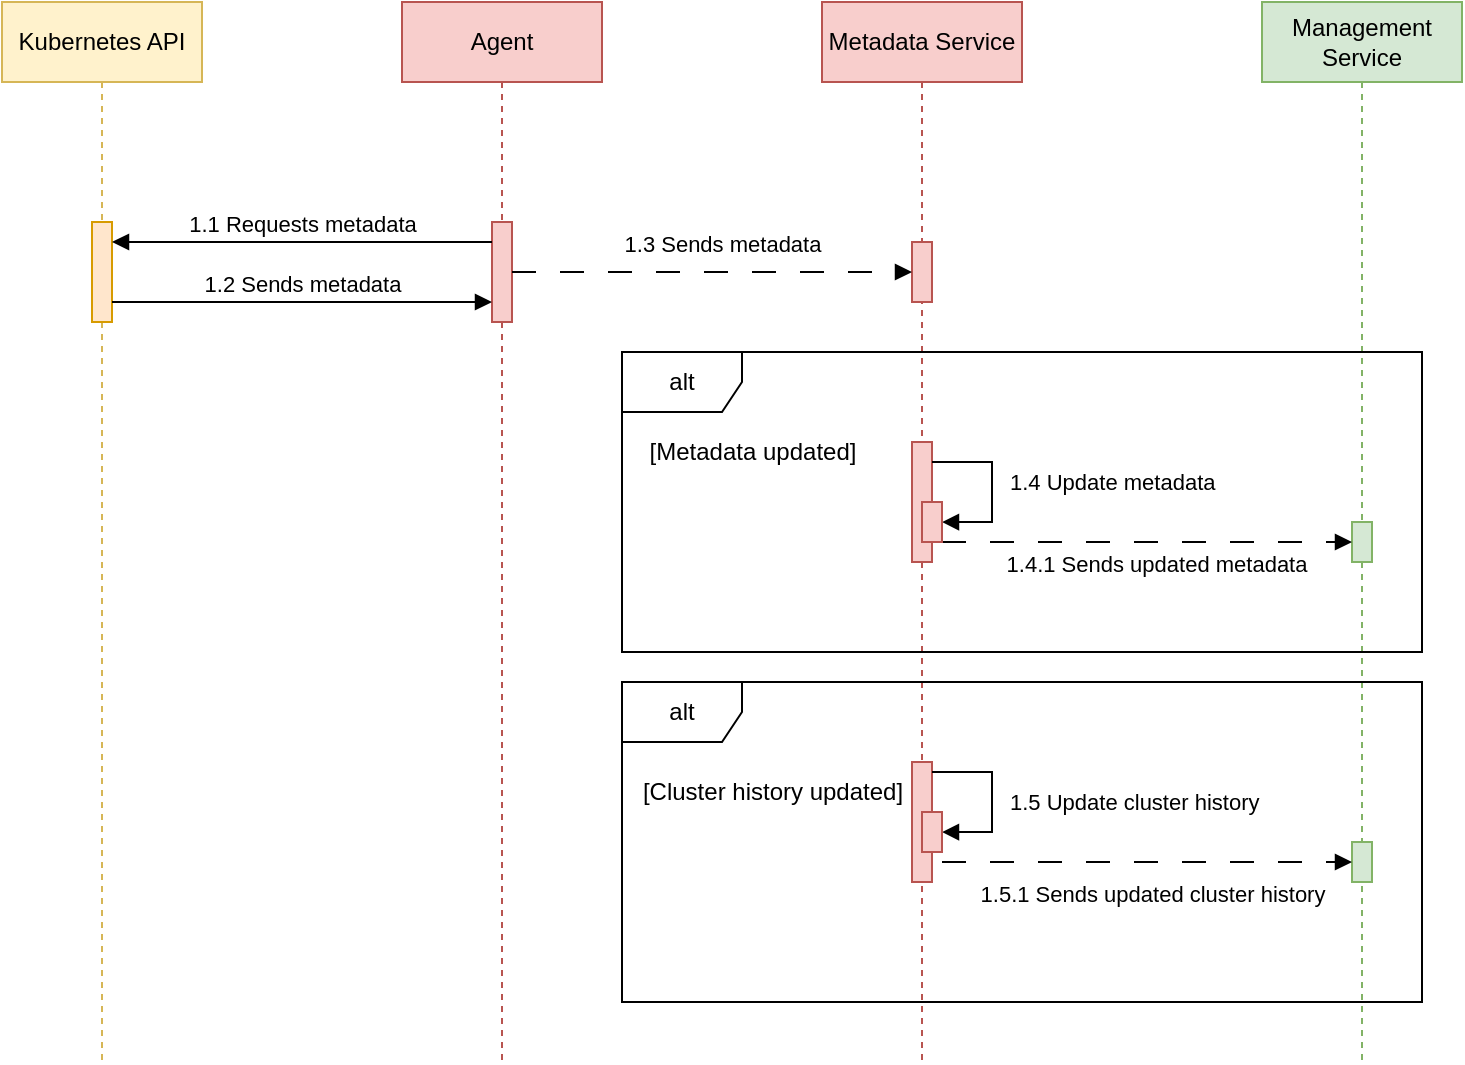 <mxfile version="25.0.3">
  <diagram name="Page-1" id="1RDQxTg15a4HZxKJA4P8">
    <mxGraphModel dx="2493" dy="983" grid="1" gridSize="10" guides="1" tooltips="1" connect="1" arrows="1" fold="1" page="1" pageScale="1" pageWidth="850" pageHeight="1100" math="0" shadow="0">
      <root>
        <mxCell id="0" />
        <mxCell id="1" parent="0" />
        <mxCell id="E5oQZFvZu7A9tOrlAqIw-7" value="Agent" style="shape=umlLifeline;perimeter=lifelinePerimeter;whiteSpace=wrap;html=1;container=1;dropTarget=0;collapsible=0;recursiveResize=0;outlineConnect=0;portConstraint=eastwest;newEdgeStyle={&quot;curved&quot;:0,&quot;rounded&quot;:0};fillColor=#f8cecc;strokeColor=#b85450;" parent="1" vertex="1">
          <mxGeometry x="-210" y="230" width="100" height="530" as="geometry" />
        </mxCell>
        <mxCell id="E5oQZFvZu7A9tOrlAqIw-11" value="" style="html=1;points=[[0,0,0,0,5],[0,1,0,0,-5],[1,0,0,0,5],[1,1,0,0,-5]];perimeter=orthogonalPerimeter;outlineConnect=0;targetShapes=umlLifeline;portConstraint=eastwest;newEdgeStyle={&quot;curved&quot;:0,&quot;rounded&quot;:0};fillColor=#f8cecc;strokeColor=#b85450;" parent="E5oQZFvZu7A9tOrlAqIw-7" vertex="1">
          <mxGeometry x="45" y="110" width="10" height="50" as="geometry" />
        </mxCell>
        <mxCell id="E5oQZFvZu7A9tOrlAqIw-8" value="Metadata Service" style="shape=umlLifeline;perimeter=lifelinePerimeter;whiteSpace=wrap;html=1;container=1;dropTarget=0;collapsible=0;recursiveResize=0;outlineConnect=0;portConstraint=eastwest;newEdgeStyle={&quot;curved&quot;:0,&quot;rounded&quot;:0};fillColor=#f8cecc;strokeColor=#b85450;" parent="1" vertex="1">
          <mxGeometry y="230" width="100" height="530" as="geometry" />
        </mxCell>
        <mxCell id="E5oQZFvZu7A9tOrlAqIw-13" value="" style="html=1;points=[[0,0,0,0,5],[0,1,0,0,-5],[1,0,0,0,5],[1,1,0,0,-5]];perimeter=orthogonalPerimeter;outlineConnect=0;targetShapes=umlLifeline;portConstraint=eastwest;newEdgeStyle={&quot;curved&quot;:0,&quot;rounded&quot;:0};fillColor=#f8cecc;strokeColor=#b85450;" parent="E5oQZFvZu7A9tOrlAqIw-8" vertex="1">
          <mxGeometry x="45" y="120" width="10" height="30" as="geometry" />
        </mxCell>
        <mxCell id="E5oQZFvZu7A9tOrlAqIw-9" value="Management Service" style="shape=umlLifeline;perimeter=lifelinePerimeter;whiteSpace=wrap;html=1;container=1;dropTarget=0;collapsible=0;recursiveResize=0;outlineConnect=0;portConstraint=eastwest;newEdgeStyle={&quot;curved&quot;:0,&quot;rounded&quot;:0};fillColor=#d5e8d4;strokeColor=#82b366;" parent="1" vertex="1">
          <mxGeometry x="220" y="230" width="100" height="530" as="geometry" />
        </mxCell>
        <mxCell id="E5oQZFvZu7A9tOrlAqIw-14" value="" style="html=1;points=[[0,0,0,0,5],[0,1,0,0,-5],[1,0,0,0,5],[1,1,0,0,-5]];perimeter=orthogonalPerimeter;outlineConnect=0;targetShapes=umlLifeline;portConstraint=eastwest;newEdgeStyle={&quot;curved&quot;:0,&quot;rounded&quot;:0};fillColor=#d5e8d4;strokeColor=#82b366;" parent="E5oQZFvZu7A9tOrlAqIw-9" vertex="1">
          <mxGeometry x="45" y="260" width="10" height="20" as="geometry" />
        </mxCell>
        <mxCell id="E5oQZFvZu7A9tOrlAqIw-12" value="1.3 Sends metadata" style="html=1;verticalAlign=bottom;endArrow=block;curved=0;rounded=0;dashed=1;dashPattern=12 12;" parent="1" source="E5oQZFvZu7A9tOrlAqIw-11" target="E5oQZFvZu7A9tOrlAqIw-13" edge="1">
          <mxGeometry x="0.05" y="5" width="80" relative="1" as="geometry">
            <mxPoint x="-150" y="350" as="sourcePoint" />
            <mxPoint x="-80" y="350" as="targetPoint" />
            <mxPoint as="offset" />
          </mxGeometry>
        </mxCell>
        <mxCell id="E5oQZFvZu7A9tOrlAqIw-15" value="alt " style="shape=umlFrame;whiteSpace=wrap;html=1;pointerEvents=0;" parent="1" vertex="1">
          <mxGeometry x="-100" y="405" width="400" height="150" as="geometry" />
        </mxCell>
        <mxCell id="E5oQZFvZu7A9tOrlAqIw-16" value="" style="html=1;points=[[0,0,0,0,5],[0,1,0,0,-5],[1,0,0,0,5],[1,1,0,0,-5]];perimeter=orthogonalPerimeter;outlineConnect=0;targetShapes=umlLifeline;portConstraint=eastwest;newEdgeStyle={&quot;curved&quot;:0,&quot;rounded&quot;:0};fillColor=#f8cecc;strokeColor=#b85450;" parent="1" vertex="1">
          <mxGeometry x="45" y="450" width="10" height="60" as="geometry" />
        </mxCell>
        <mxCell id="E5oQZFvZu7A9tOrlAqIw-17" value="[Metadata updated]" style="text;html=1;align=center;verticalAlign=middle;resizable=0;points=[];autosize=1;strokeColor=none;fillColor=none;" parent="1" vertex="1">
          <mxGeometry x="-100" y="440" width="130" height="30" as="geometry" />
        </mxCell>
        <mxCell id="E5oQZFvZu7A9tOrlAqIw-19" value="1.4.1 Sends updated metadata" style="html=1;verticalAlign=bottom;endArrow=block;curved=0;rounded=0;dashed=1;dashPattern=12 12;" parent="1" target="E5oQZFvZu7A9tOrlAqIw-14" edge="1">
          <mxGeometry x="0.045" y="-20" width="80" relative="1" as="geometry">
            <mxPoint x="60" y="500" as="sourcePoint" />
            <mxPoint x="250" y="500" as="targetPoint" />
            <mxPoint as="offset" />
          </mxGeometry>
        </mxCell>
        <mxCell id="E5oQZFvZu7A9tOrlAqIw-20" value="[Cluster history updated]" style="text;html=1;align=center;verticalAlign=middle;resizable=0;points=[];autosize=1;strokeColor=none;fillColor=none;" parent="1" vertex="1">
          <mxGeometry x="-100" y="610" width="150" height="30" as="geometry" />
        </mxCell>
        <mxCell id="E5oQZFvZu7A9tOrlAqIw-28" value="&amp;nbsp;" style="text;whiteSpace=wrap;html=1;" parent="1" vertex="1">
          <mxGeometry x="-230" y="260" width="40" height="40" as="geometry" />
        </mxCell>
        <mxCell id="E5oQZFvZu7A9tOrlAqIw-35" value="1.4 Update metadata" style="html=1;align=left;spacingLeft=2;endArrow=block;rounded=0;edgeStyle=orthogonalEdgeStyle;curved=0;rounded=0;" parent="1" edge="1">
          <mxGeometry x="-0.058" y="5" relative="1" as="geometry">
            <mxPoint x="55" y="460" as="sourcePoint" />
            <Array as="points">
              <mxPoint x="85" y="490" />
            </Array>
            <mxPoint x="60" y="490.043" as="targetPoint" />
            <mxPoint as="offset" />
          </mxGeometry>
        </mxCell>
        <mxCell id="klYWkA8Lu3lEKMFKsZBo-3" value="" style="html=1;points=[[0,0,0,0,5],[0,1,0,0,-5],[1,0,0,0,5],[1,1,0,0,-5]];perimeter=orthogonalPerimeter;outlineConnect=0;targetShapes=umlLifeline;portConstraint=eastwest;newEdgeStyle={&quot;curved&quot;:0,&quot;rounded&quot;:0};fillColor=#d5e8d4;strokeColor=#82b366;" parent="1" vertex="1">
          <mxGeometry x="265" y="650" width="10" height="20" as="geometry" />
        </mxCell>
        <mxCell id="klYWkA8Lu3lEKMFKsZBo-4" value="" style="html=1;points=[[0,0,0,0,5],[0,1,0,0,-5],[1,0,0,0,5],[1,1,0,0,-5]];perimeter=orthogonalPerimeter;outlineConnect=0;targetShapes=umlLifeline;portConstraint=eastwest;newEdgeStyle={&quot;curved&quot;:0,&quot;rounded&quot;:0};fillColor=#f8cecc;strokeColor=#b85450;" parent="1" vertex="1">
          <mxGeometry x="45" y="610" width="10" height="60" as="geometry" />
        </mxCell>
        <mxCell id="klYWkA8Lu3lEKMFKsZBo-5" value="1.5.1 Sends updated cluster history" style="html=1;verticalAlign=bottom;endArrow=block;curved=0;rounded=0;dashed=1;dashPattern=12 12;" parent="1" edge="1">
          <mxGeometry x="0.024" y="-25" width="80" relative="1" as="geometry">
            <mxPoint x="60" y="660.0" as="sourcePoint" />
            <mxPoint x="265" y="660" as="targetPoint" />
            <mxPoint as="offset" />
          </mxGeometry>
        </mxCell>
        <mxCell id="klYWkA8Lu3lEKMFKsZBo-6" value="alt " style="shape=umlFrame;whiteSpace=wrap;html=1;pointerEvents=0;" parent="1" vertex="1">
          <mxGeometry x="-100" y="570" width="400" height="160" as="geometry" />
        </mxCell>
        <mxCell id="klYWkA8Lu3lEKMFKsZBo-8" value="" style="html=1;points=[[0,0,0,0,5],[0,1,0,0,-5],[1,0,0,0,5],[1,1,0,0,-5]];perimeter=orthogonalPerimeter;outlineConnect=0;targetShapes=umlLifeline;portConstraint=eastwest;newEdgeStyle={&quot;curved&quot;:0,&quot;rounded&quot;:0};fillColor=#f8cecc;strokeColor=#b85450;" parent="1" vertex="1">
          <mxGeometry x="50" y="480" width="10" height="20" as="geometry" />
        </mxCell>
        <mxCell id="klYWkA8Lu3lEKMFKsZBo-10" value="1.5 Update cluster history" style="html=1;align=left;spacingLeft=2;endArrow=block;rounded=0;edgeStyle=orthogonalEdgeStyle;curved=0;rounded=0;" parent="1" edge="1">
          <mxGeometry x="0.059" y="5" relative="1" as="geometry">
            <mxPoint x="55" y="615" as="sourcePoint" />
            <Array as="points">
              <mxPoint x="85" y="645" />
            </Array>
            <mxPoint x="60" y="645.043" as="targetPoint" />
            <mxPoint as="offset" />
          </mxGeometry>
        </mxCell>
        <mxCell id="klYWkA8Lu3lEKMFKsZBo-11" value="" style="html=1;points=[[0,0,0,0,5],[0,1,0,0,-5],[1,0,0,0,5],[1,1,0,0,-5]];perimeter=orthogonalPerimeter;outlineConnect=0;targetShapes=umlLifeline;portConstraint=eastwest;newEdgeStyle={&quot;curved&quot;:0,&quot;rounded&quot;:0};fillColor=#f8cecc;strokeColor=#b85450;" parent="1" vertex="1">
          <mxGeometry x="50" y="635" width="10" height="20" as="geometry" />
        </mxCell>
        <mxCell id="klYWkA8Lu3lEKMFKsZBo-12" value="Kubernetes API" style="shape=umlLifeline;perimeter=lifelinePerimeter;whiteSpace=wrap;html=1;container=1;dropTarget=0;collapsible=0;recursiveResize=0;outlineConnect=0;portConstraint=eastwest;newEdgeStyle={&quot;curved&quot;:0,&quot;rounded&quot;:0};fillColor=#fff2cc;strokeColor=#d6b656;" parent="1" vertex="1">
          <mxGeometry x="-410" y="230" width="100" height="530" as="geometry" />
        </mxCell>
        <mxCell id="klYWkA8Lu3lEKMFKsZBo-13" value="" style="html=1;points=[[0,0,0,0,5],[0,1,0,0,-5],[1,0,0,0,5],[1,1,0,0,-5]];perimeter=orthogonalPerimeter;outlineConnect=0;targetShapes=umlLifeline;portConstraint=eastwest;newEdgeStyle={&quot;curved&quot;:0,&quot;rounded&quot;:0};fillColor=#ffe6cc;strokeColor=#d79b00;" parent="klYWkA8Lu3lEKMFKsZBo-12" vertex="1">
          <mxGeometry x="45" y="110" width="10" height="50" as="geometry" />
        </mxCell>
        <mxCell id="klYWkA8Lu3lEKMFKsZBo-14" value="1.1 Requests metadata" style="html=1;verticalAlign=bottom;endArrow=block;curved=0;rounded=0;entryX=1;entryY=0;entryDx=0;entryDy=5;entryPerimeter=0;exitX=0;exitY=0;exitDx=0;exitDy=5;exitPerimeter=0;" parent="1" edge="1">
          <mxGeometry width="80" relative="1" as="geometry">
            <mxPoint x="-165" y="350" as="sourcePoint" />
            <mxPoint x="-355" y="350" as="targetPoint" />
          </mxGeometry>
        </mxCell>
        <mxCell id="klYWkA8Lu3lEKMFKsZBo-15" value="1.2 Sends metadata" style="html=1;verticalAlign=bottom;endArrow=block;curved=0;rounded=0;exitX=1;exitY=1;exitDx=0;exitDy=-5;exitPerimeter=0;" parent="1" target="E5oQZFvZu7A9tOrlAqIw-11" edge="1">
          <mxGeometry width="80" relative="1" as="geometry">
            <mxPoint x="-355" y="380" as="sourcePoint" />
            <mxPoint x="-170" y="380" as="targetPoint" />
          </mxGeometry>
        </mxCell>
      </root>
    </mxGraphModel>
  </diagram>
</mxfile>
